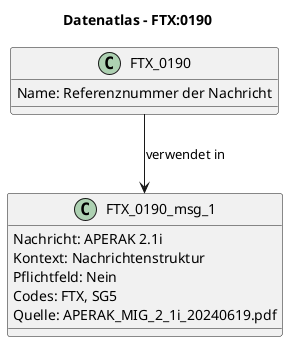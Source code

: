 @startuml
title Datenatlas – FTX:0190
class FTX_0190 {
  Name: Referenznummer der Nachricht
}
class FTX_0190_msg_1 {
  Nachricht: APERAK 2.1i
  Kontext: Nachrichtenstruktur
  Pflichtfeld: Nein
  Codes: FTX, SG5
  Quelle: APERAK_MIG_2_1i_20240619.pdf
}
FTX_0190 --> FTX_0190_msg_1 : verwendet in
@enduml